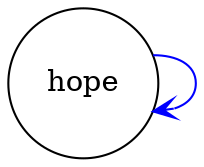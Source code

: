 digraph 242 { 
 K=0.6 
 "hope" -> { "hope" } [color="blue", arrowhead="vee", penwidth=1, href="#242"]; 
 "hope" [shape="circle", fixedsize="true", height=1, width=1, style="filled", fillcolor="white", href="#hope"]; 

}